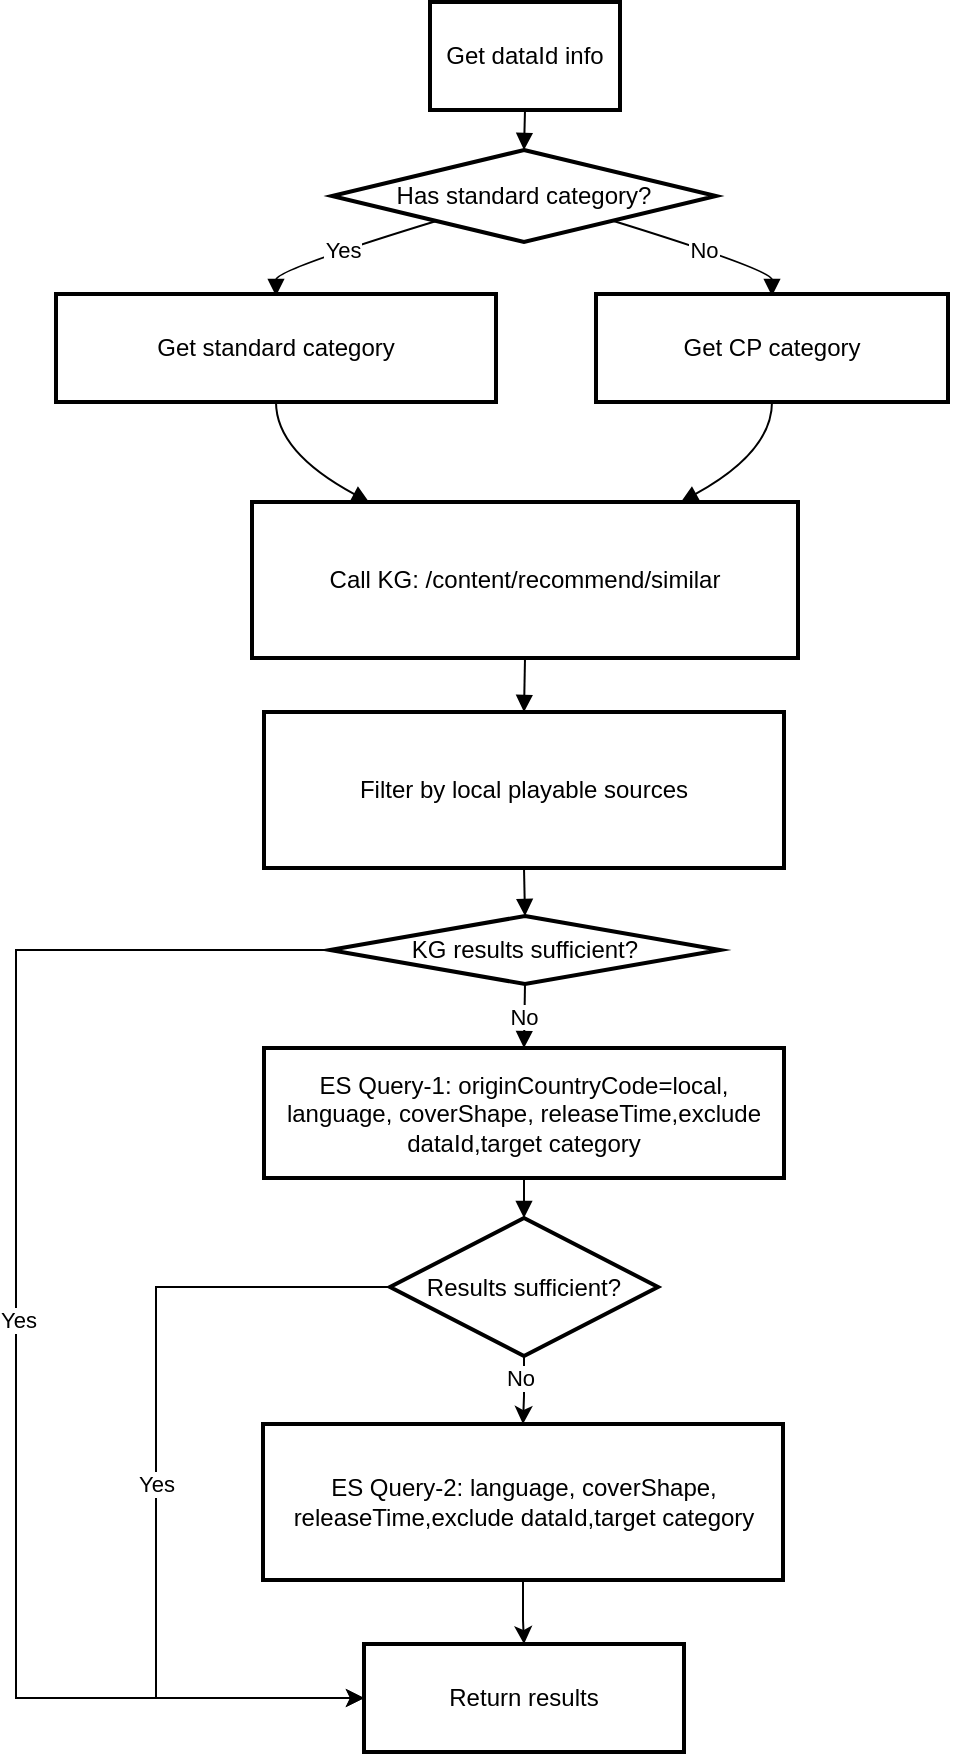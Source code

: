 <mxfile version="27.1.3" pages="2">
  <diagram id="-gYIluC29oDaU4h5rxoa" name="相似推荐">
    <mxGraphModel dx="1378" dy="764" grid="1" gridSize="10" guides="1" tooltips="1" connect="1" arrows="1" fold="1" page="1" pageScale="1" pageWidth="827" pageHeight="1169" math="0" shadow="0">
      <root>
        <mxCell id="0" />
        <mxCell id="1" parent="0" />
        <mxCell id="7xzMSteyIXWfxa7V5cFR-1" value="Get dataId info" style="whiteSpace=wrap;strokeWidth=2;" vertex="1" parent="1">
          <mxGeometry x="307" y="20" width="95" height="54" as="geometry" />
        </mxCell>
        <mxCell id="7xzMSteyIXWfxa7V5cFR-2" value="Has standard category?" style="rhombus;strokeWidth=2;whiteSpace=wrap;" vertex="1" parent="1">
          <mxGeometry x="258" y="94" width="192" height="46" as="geometry" />
        </mxCell>
        <mxCell id="7xzMSteyIXWfxa7V5cFR-3" value="Get standard category" style="whiteSpace=wrap;strokeWidth=2;" vertex="1" parent="1">
          <mxGeometry x="120" y="166" width="220" height="54" as="geometry" />
        </mxCell>
        <mxCell id="7xzMSteyIXWfxa7V5cFR-4" value="Get CP category" style="whiteSpace=wrap;strokeWidth=2;" vertex="1" parent="1">
          <mxGeometry x="390" y="166" width="176" height="54" as="geometry" />
        </mxCell>
        <mxCell id="7xzMSteyIXWfxa7V5cFR-5" value="Call KG: /content/recommend/similar" style="whiteSpace=wrap;strokeWidth=2;" vertex="1" parent="1">
          <mxGeometry x="218" y="270" width="273" height="78" as="geometry" />
        </mxCell>
        <mxCell id="7xzMSteyIXWfxa7V5cFR-6" value="Filter by local playable sources" style="whiteSpace=wrap;strokeWidth=2;" vertex="1" parent="1">
          <mxGeometry x="224" y="375" width="260" height="78" as="geometry" />
        </mxCell>
        <mxCell id="1026KxOTsgJ3gOxQ3MyU-6" style="edgeStyle=orthogonalEdgeStyle;rounded=0;orthogonalLoop=1;jettySize=auto;html=1;exitX=0;exitY=0.5;exitDx=0;exitDy=0;entryX=0;entryY=0.5;entryDx=0;entryDy=0;" edge="1" parent="1" source="7xzMSteyIXWfxa7V5cFR-7" target="7xzMSteyIXWfxa7V5cFR-11">
          <mxGeometry relative="1" as="geometry">
            <Array as="points">
              <mxPoint x="100" y="494" />
              <mxPoint x="100" y="868" />
            </Array>
          </mxGeometry>
        </mxCell>
        <mxCell id="1026KxOTsgJ3gOxQ3MyU-7" value="Yes" style="edgeLabel;html=1;align=center;verticalAlign=middle;resizable=0;points=[];" vertex="1" connectable="0" parent="1026KxOTsgJ3gOxQ3MyU-6">
          <mxGeometry x="-0.03" y="1" relative="1" as="geometry">
            <mxPoint as="offset" />
          </mxGeometry>
        </mxCell>
        <mxCell id="7xzMSteyIXWfxa7V5cFR-7" value="KG results sufficient?" style="rhombus;strokeWidth=2;whiteSpace=wrap;" vertex="1" parent="1">
          <mxGeometry x="257" y="477" width="195" height="34" as="geometry" />
        </mxCell>
        <mxCell id="7xzMSteyIXWfxa7V5cFR-8" value="ES Query-1: originCountryCode=local, language, coverShape, releaseTime,exclude dataId,target category" style="whiteSpace=wrap;strokeWidth=2;" vertex="1" parent="1">
          <mxGeometry x="224" y="543" width="260" height="65" as="geometry" />
        </mxCell>
        <mxCell id="1026KxOTsgJ3gOxQ3MyU-1" value="" style="edgeStyle=orthogonalEdgeStyle;rounded=0;orthogonalLoop=1;jettySize=auto;html=1;" edge="1" parent="1" source="7xzMSteyIXWfxa7V5cFR-9" target="7xzMSteyIXWfxa7V5cFR-10">
          <mxGeometry relative="1" as="geometry" />
        </mxCell>
        <mxCell id="1026KxOTsgJ3gOxQ3MyU-2" value="No" style="edgeLabel;html=1;align=center;verticalAlign=middle;resizable=0;points=[];" vertex="1" connectable="0" parent="1026KxOTsgJ3gOxQ3MyU-1">
          <mxGeometry x="-0.372" y="-2" relative="1" as="geometry">
            <mxPoint as="offset" />
          </mxGeometry>
        </mxCell>
        <mxCell id="1026KxOTsgJ3gOxQ3MyU-4" style="edgeStyle=orthogonalEdgeStyle;rounded=0;orthogonalLoop=1;jettySize=auto;html=1;exitX=0;exitY=0.5;exitDx=0;exitDy=0;entryX=0;entryY=0.5;entryDx=0;entryDy=0;" edge="1" parent="1" source="7xzMSteyIXWfxa7V5cFR-9" target="7xzMSteyIXWfxa7V5cFR-11">
          <mxGeometry relative="1" as="geometry">
            <Array as="points">
              <mxPoint x="170" y="663" />
              <mxPoint x="170" y="868" />
            </Array>
          </mxGeometry>
        </mxCell>
        <mxCell id="1026KxOTsgJ3gOxQ3MyU-5" value="Yes" style="edgeLabel;html=1;align=center;verticalAlign=middle;resizable=0;points=[];" vertex="1" connectable="0" parent="1026KxOTsgJ3gOxQ3MyU-4">
          <mxGeometry x="0.011" relative="1" as="geometry">
            <mxPoint as="offset" />
          </mxGeometry>
        </mxCell>
        <mxCell id="7xzMSteyIXWfxa7V5cFR-9" value="Results sufficient?" style="rhombus;strokeWidth=2;whiteSpace=wrap;" vertex="1" parent="1">
          <mxGeometry x="287" y="628" width="134" height="69" as="geometry" />
        </mxCell>
        <mxCell id="1026KxOTsgJ3gOxQ3MyU-3" value="" style="edgeStyle=orthogonalEdgeStyle;rounded=0;orthogonalLoop=1;jettySize=auto;html=1;" edge="1" parent="1" source="7xzMSteyIXWfxa7V5cFR-10" target="7xzMSteyIXWfxa7V5cFR-11">
          <mxGeometry relative="1" as="geometry" />
        </mxCell>
        <mxCell id="7xzMSteyIXWfxa7V5cFR-10" value="ES Query-2: language, coverShape, releaseTime,exclude dataId,target category" style="whiteSpace=wrap;strokeWidth=2;" vertex="1" parent="1">
          <mxGeometry x="223.5" y="731" width="260" height="78" as="geometry" />
        </mxCell>
        <mxCell id="7xzMSteyIXWfxa7V5cFR-11" value="Return results" style="whiteSpace=wrap;strokeWidth=2;" vertex="1" parent="1">
          <mxGeometry x="274" y="841" width="160" height="54" as="geometry" />
        </mxCell>
        <mxCell id="7xzMSteyIXWfxa7V5cFR-13" value="" style="curved=1;startArrow=none;endArrow=block;exitX=0.5;exitY=1;entryX=0.5;entryY=0;rounded=0;" edge="1" parent="1" source="7xzMSteyIXWfxa7V5cFR-1" target="7xzMSteyIXWfxa7V5cFR-2">
          <mxGeometry relative="1" as="geometry">
            <Array as="points" />
          </mxGeometry>
        </mxCell>
        <mxCell id="7xzMSteyIXWfxa7V5cFR-14" value="Yes" style="curved=1;startArrow=none;endArrow=block;exitX=0.08;exitY=1;entryX=0.5;entryY=0.01;rounded=0;" edge="1" parent="1" source="7xzMSteyIXWfxa7V5cFR-2">
          <mxGeometry relative="1" as="geometry">
            <Array as="points">
              <mxPoint x="230" y="154" />
            </Array>
            <mxPoint x="230" y="167" as="targetPoint" />
          </mxGeometry>
        </mxCell>
        <mxCell id="7xzMSteyIXWfxa7V5cFR-15" value="No" style="curved=1;startArrow=none;endArrow=block;exitX=0.93;exitY=1;entryX=0.5;entryY=0.01;rounded=0;" edge="1" parent="1" source="7xzMSteyIXWfxa7V5cFR-2">
          <mxGeometry relative="1" as="geometry">
            <Array as="points">
              <mxPoint x="478" y="154" />
            </Array>
            <mxPoint x="478" y="167" as="targetPoint" />
          </mxGeometry>
        </mxCell>
        <mxCell id="7xzMSteyIXWfxa7V5cFR-16" value="" style="curved=1;startArrow=none;endArrow=block;exitX=0.5;exitY=1.01;entryX=0.22;entryY=0.01;rounded=0;" edge="1" parent="1" source="7xzMSteyIXWfxa7V5cFR-3" target="7xzMSteyIXWfxa7V5cFR-5">
          <mxGeometry relative="1" as="geometry">
            <Array as="points">
              <mxPoint x="230" y="245" />
            </Array>
          </mxGeometry>
        </mxCell>
        <mxCell id="7xzMSteyIXWfxa7V5cFR-17" value="" style="curved=1;startArrow=none;endArrow=block;exitX=0.5;exitY=1.01;entryX=0.78;entryY=0.01;rounded=0;" edge="1" parent="1" source="7xzMSteyIXWfxa7V5cFR-4" target="7xzMSteyIXWfxa7V5cFR-5">
          <mxGeometry relative="1" as="geometry">
            <Array as="points">
              <mxPoint x="478" y="245" />
            </Array>
          </mxGeometry>
        </mxCell>
        <mxCell id="7xzMSteyIXWfxa7V5cFR-18" value="" style="curved=1;startArrow=none;endArrow=block;exitX=0.5;exitY=1.01;entryX=0.5;entryY=0.01;rounded=0;" edge="1" parent="1" source="7xzMSteyIXWfxa7V5cFR-5" target="7xzMSteyIXWfxa7V5cFR-6">
          <mxGeometry relative="1" as="geometry">
            <Array as="points" />
          </mxGeometry>
        </mxCell>
        <mxCell id="7xzMSteyIXWfxa7V5cFR-19" value="" style="curved=1;startArrow=none;endArrow=block;exitX=0.5;exitY=1.01;entryX=0.5;entryY=0;rounded=0;" edge="1" parent="1" source="7xzMSteyIXWfxa7V5cFR-6" target="7xzMSteyIXWfxa7V5cFR-7">
          <mxGeometry relative="1" as="geometry">
            <Array as="points" />
          </mxGeometry>
        </mxCell>
        <mxCell id="7xzMSteyIXWfxa7V5cFR-20" value="No" style="curved=1;startArrow=none;endArrow=block;exitX=0.5;exitY=1;entryX=0.5;entryY=0;rounded=0;" edge="1" parent="1" source="7xzMSteyIXWfxa7V5cFR-7" target="7xzMSteyIXWfxa7V5cFR-8">
          <mxGeometry relative="1" as="geometry">
            <Array as="points" />
          </mxGeometry>
        </mxCell>
        <mxCell id="7xzMSteyIXWfxa7V5cFR-21" value="" style="curved=1;startArrow=none;endArrow=block;exitX=0.5;exitY=1;entryX=0.5;entryY=0;rounded=0;" edge="1" parent="1" source="7xzMSteyIXWfxa7V5cFR-8" target="7xzMSteyIXWfxa7V5cFR-9">
          <mxGeometry relative="1" as="geometry">
            <Array as="points" />
          </mxGeometry>
        </mxCell>
      </root>
    </mxGraphModel>
  </diagram>
  <diagram name="个性化推荐" id="G0H7IyGnrjpmIYspU1El">
    <mxGraphModel dx="1378" dy="764" grid="1" gridSize="10" guides="1" tooltips="1" connect="1" arrows="1" fold="1" page="1" pageScale="1" pageWidth="827" pageHeight="1169" math="0" shadow="0">
      <root>
        <mxCell id="0" />
        <mxCell id="1" parent="0" />
        <mxCell id="TEBb85Tj5FxcyDQN6sWw-12" value="Start" style="whiteSpace=wrap;strokeWidth=2;" vertex="1" parent="1">
          <mxGeometry x="390" y="20" width="95" height="54" as="geometry" />
        </mxCell>
        <mxCell id="vusLxegBLUPvO0g1GqJQ-8" value="" style="edgeStyle=orthogonalEdgeStyle;rounded=0;orthogonalLoop=1;jettySize=auto;html=1;" edge="1" parent="1" source="TEBb85Tj5FxcyDQN6sWw-13" target="TEBb85Tj5FxcyDQN6sWw-14">
          <mxGeometry relative="1" as="geometry" />
        </mxCell>
        <mxCell id="vusLxegBLUPvO0g1GqJQ-9" value="Yes" style="edgeLabel;html=1;align=center;verticalAlign=middle;resizable=0;points=[];" vertex="1" connectable="0" parent="vusLxegBLUPvO0g1GqJQ-8">
          <mxGeometry x="0.033" y="-2" relative="1" as="geometry">
            <mxPoint x="1" as="offset" />
          </mxGeometry>
        </mxCell>
        <mxCell id="TEBb85Tj5FxcyDQN6sWw-13" value="userId is numeric?" style="rhombus;strokeWidth=1;whiteSpace=wrap;" vertex="1" parent="1">
          <mxGeometry x="372.5" y="92" width="130" height="78" as="geometry" />
        </mxCell>
        <mxCell id="TEBb85Tj5FxcyDQN6sWw-14" value="Call KG: /content/recommend/nextBatch" style="whiteSpace=wrap;strokeWidth=2;" vertex="1" parent="1">
          <mxGeometry x="30" y="111.5" width="297" height="39" as="geometry" />
        </mxCell>
        <mxCell id="TEBb85Tj5FxcyDQN6sWw-15" value="Filter by local playable sources" style="whiteSpace=wrap;strokeWidth=2;" vertex="1" parent="1">
          <mxGeometry x="48.5" y="170" width="260" height="30" as="geometry" />
        </mxCell>
        <mxCell id="vusLxegBLUPvO0g1GqJQ-12" style="edgeStyle=orthogonalEdgeStyle;rounded=0;orthogonalLoop=1;jettySize=auto;html=1;exitX=0.5;exitY=1;exitDx=0;exitDy=0;entryX=0;entryY=0.5;entryDx=0;entryDy=0;" edge="1" parent="1" source="TEBb85Tj5FxcyDQN6sWw-16" target="TEBb85Tj5FxcyDQN6sWw-21">
          <mxGeometry relative="1" as="geometry" />
        </mxCell>
        <mxCell id="vusLxegBLUPvO0g1GqJQ-13" value="Yes" style="edgeLabel;html=1;align=center;verticalAlign=middle;resizable=0;points=[];" vertex="1" connectable="0" parent="vusLxegBLUPvO0g1GqJQ-12">
          <mxGeometry x="-0.459" relative="1" as="geometry">
            <mxPoint as="offset" />
          </mxGeometry>
        </mxCell>
        <mxCell id="TEBb85Tj5FxcyDQN6sWw-16" value="KG results sufficient?" style="rhombus;strokeWidth=2;whiteSpace=wrap;" vertex="1" parent="1">
          <mxGeometry x="103" y="230" width="151" height="84" as="geometry" />
        </mxCell>
        <mxCell id="TEBb85Tj5FxcyDQN6sWw-18" value="ES Query-1: originCountryCode=local, language, coverShape, releaseTime" style="whiteSpace=wrap;strokeWidth=2;" vertex="1" parent="1">
          <mxGeometry x="330" y="240" width="260" height="60" as="geometry" />
        </mxCell>
        <mxCell id="vusLxegBLUPvO0g1GqJQ-1" value="" style="edgeStyle=orthogonalEdgeStyle;rounded=0;orthogonalLoop=1;jettySize=auto;html=1;" edge="1" parent="1" source="TEBb85Tj5FxcyDQN6sWw-19" target="TEBb85Tj5FxcyDQN6sWw-20">
          <mxGeometry relative="1" as="geometry">
            <Array as="points" />
          </mxGeometry>
        </mxCell>
        <mxCell id="vusLxegBLUPvO0g1GqJQ-3" value="No" style="edgeLabel;html=1;align=center;verticalAlign=middle;resizable=0;points=[];" vertex="1" connectable="0" parent="vusLxegBLUPvO0g1GqJQ-1">
          <mxGeometry x="-0.33" y="1" relative="1" as="geometry">
            <mxPoint as="offset" />
          </mxGeometry>
        </mxCell>
        <mxCell id="vusLxegBLUPvO0g1GqJQ-10" style="edgeStyle=orthogonalEdgeStyle;rounded=0;orthogonalLoop=1;jettySize=auto;html=1;entryX=0;entryY=0.5;entryDx=0;entryDy=0;" edge="1" parent="1" source="TEBb85Tj5FxcyDQN6sWw-19" target="TEBb85Tj5FxcyDQN6sWw-21">
          <mxGeometry relative="1" as="geometry">
            <mxPoint x="190" y="510" as="targetPoint" />
            <Array as="points">
              <mxPoint x="250" y="350" />
              <mxPoint x="250" y="541" />
            </Array>
          </mxGeometry>
        </mxCell>
        <mxCell id="vusLxegBLUPvO0g1GqJQ-11" value="Yes" style="edgeLabel;html=1;align=center;verticalAlign=middle;resizable=0;points=[];" vertex="1" connectable="0" parent="vusLxegBLUPvO0g1GqJQ-10">
          <mxGeometry x="-0.054" y="-1" relative="1" as="geometry">
            <mxPoint as="offset" />
          </mxGeometry>
        </mxCell>
        <mxCell id="TEBb85Tj5FxcyDQN6sWw-19" value="Results sufficient?" style="rhombus;strokeWidth=2;whiteSpace=wrap;" vertex="1" parent="1">
          <mxGeometry x="353" y="320" width="177.5" height="60" as="geometry" />
        </mxCell>
        <mxCell id="vusLxegBLUPvO0g1GqJQ-2" value="" style="edgeStyle=orthogonalEdgeStyle;rounded=0;orthogonalLoop=1;jettySize=auto;html=1;" edge="1" parent="1" source="TEBb85Tj5FxcyDQN6sWw-20" target="TEBb85Tj5FxcyDQN6sWw-21">
          <mxGeometry relative="1" as="geometry" />
        </mxCell>
        <mxCell id="TEBb85Tj5FxcyDQN6sWw-20" value="ES Query-2: language, coverShape, releaseTime" style="whiteSpace=wrap;strokeWidth=2;" vertex="1" parent="1">
          <mxGeometry x="311.75" y="414" width="260" height="78" as="geometry" />
        </mxCell>
        <mxCell id="TEBb85Tj5FxcyDQN6sWw-21" value="Return results" style="whiteSpace=wrap;strokeWidth=2;" vertex="1" parent="1">
          <mxGeometry x="361.75" y="514" width="160" height="54" as="geometry" />
        </mxCell>
        <mxCell id="TEBb85Tj5FxcyDQN6sWw-22" value="" style="curved=1;startArrow=none;endArrow=block;exitX=0.5;exitY=1;entryX=0.5;entryY=0;rounded=0;" edge="1" parent="1" source="TEBb85Tj5FxcyDQN6sWw-12" target="TEBb85Tj5FxcyDQN6sWw-13">
          <mxGeometry relative="1" as="geometry">
            <Array as="points" />
          </mxGeometry>
        </mxCell>
        <mxCell id="TEBb85Tj5FxcyDQN6sWw-24" value="" style="curved=1;startArrow=none;endArrow=block;exitX=0.5;exitY=1;entryX=0.5;entryY=0;rounded=0;" edge="1" parent="1" source="TEBb85Tj5FxcyDQN6sWw-14" target="TEBb85Tj5FxcyDQN6sWw-15">
          <mxGeometry relative="1" as="geometry">
            <Array as="points" />
          </mxGeometry>
        </mxCell>
        <mxCell id="TEBb85Tj5FxcyDQN6sWw-25" value="" style="curved=1;startArrow=none;endArrow=block;exitX=0.5;exitY=1;entryX=0.5;entryY=0;rounded=0;" edge="1" parent="1" source="TEBb85Tj5FxcyDQN6sWw-15" target="TEBb85Tj5FxcyDQN6sWw-16">
          <mxGeometry relative="1" as="geometry">
            <Array as="points" />
          </mxGeometry>
        </mxCell>
        <mxCell id="TEBb85Tj5FxcyDQN6sWw-26" value="No" style="curved=1;startArrow=none;endArrow=block;exitX=0.5;exitY=1;rounded=0;exitDx=0;exitDy=0;" edge="1" parent="1" source="TEBb85Tj5FxcyDQN6sWw-13">
          <mxGeometry relative="1" as="geometry">
            <Array as="points" />
            <mxPoint x="438" y="250" as="targetPoint" />
          </mxGeometry>
        </mxCell>
        <mxCell id="TEBb85Tj5FxcyDQN6sWw-27" value="No" style="curved=1;startArrow=none;endArrow=block;exitX=1;exitY=0.5;entryX=0;entryY=0.5;rounded=0;exitDx=0;exitDy=0;entryDx=0;entryDy=0;" edge="1" parent="1" source="TEBb85Tj5FxcyDQN6sWw-16" target="TEBb85Tj5FxcyDQN6sWw-18">
          <mxGeometry relative="1" as="geometry">
            <Array as="points" />
          </mxGeometry>
        </mxCell>
        <mxCell id="TEBb85Tj5FxcyDQN6sWw-28" value="" style="curved=1;startArrow=none;endArrow=block;exitX=0.427;exitY=1.033;rounded=0;exitDx=0;exitDy=0;exitPerimeter=0;" edge="1" parent="1" source="TEBb85Tj5FxcyDQN6sWw-18" target="TEBb85Tj5FxcyDQN6sWw-19">
          <mxGeometry relative="1" as="geometry">
            <Array as="points" />
          </mxGeometry>
        </mxCell>
      </root>
    </mxGraphModel>
  </diagram>
</mxfile>

